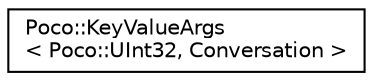 digraph "Graphical Class Hierarchy"
{
 // LATEX_PDF_SIZE
  edge [fontname="Helvetica",fontsize="10",labelfontname="Helvetica",labelfontsize="10"];
  node [fontname="Helvetica",fontsize="10",shape=record];
  rankdir="LR";
  Node0 [label="Poco::KeyValueArgs\l\< Poco::UInt32, Conversation \>",height=0.2,width=0.4,color="black", fillcolor="white", style="filled",URL="$classPoco_1_1KeyValueArgs.html",tooltip=" "];
}
